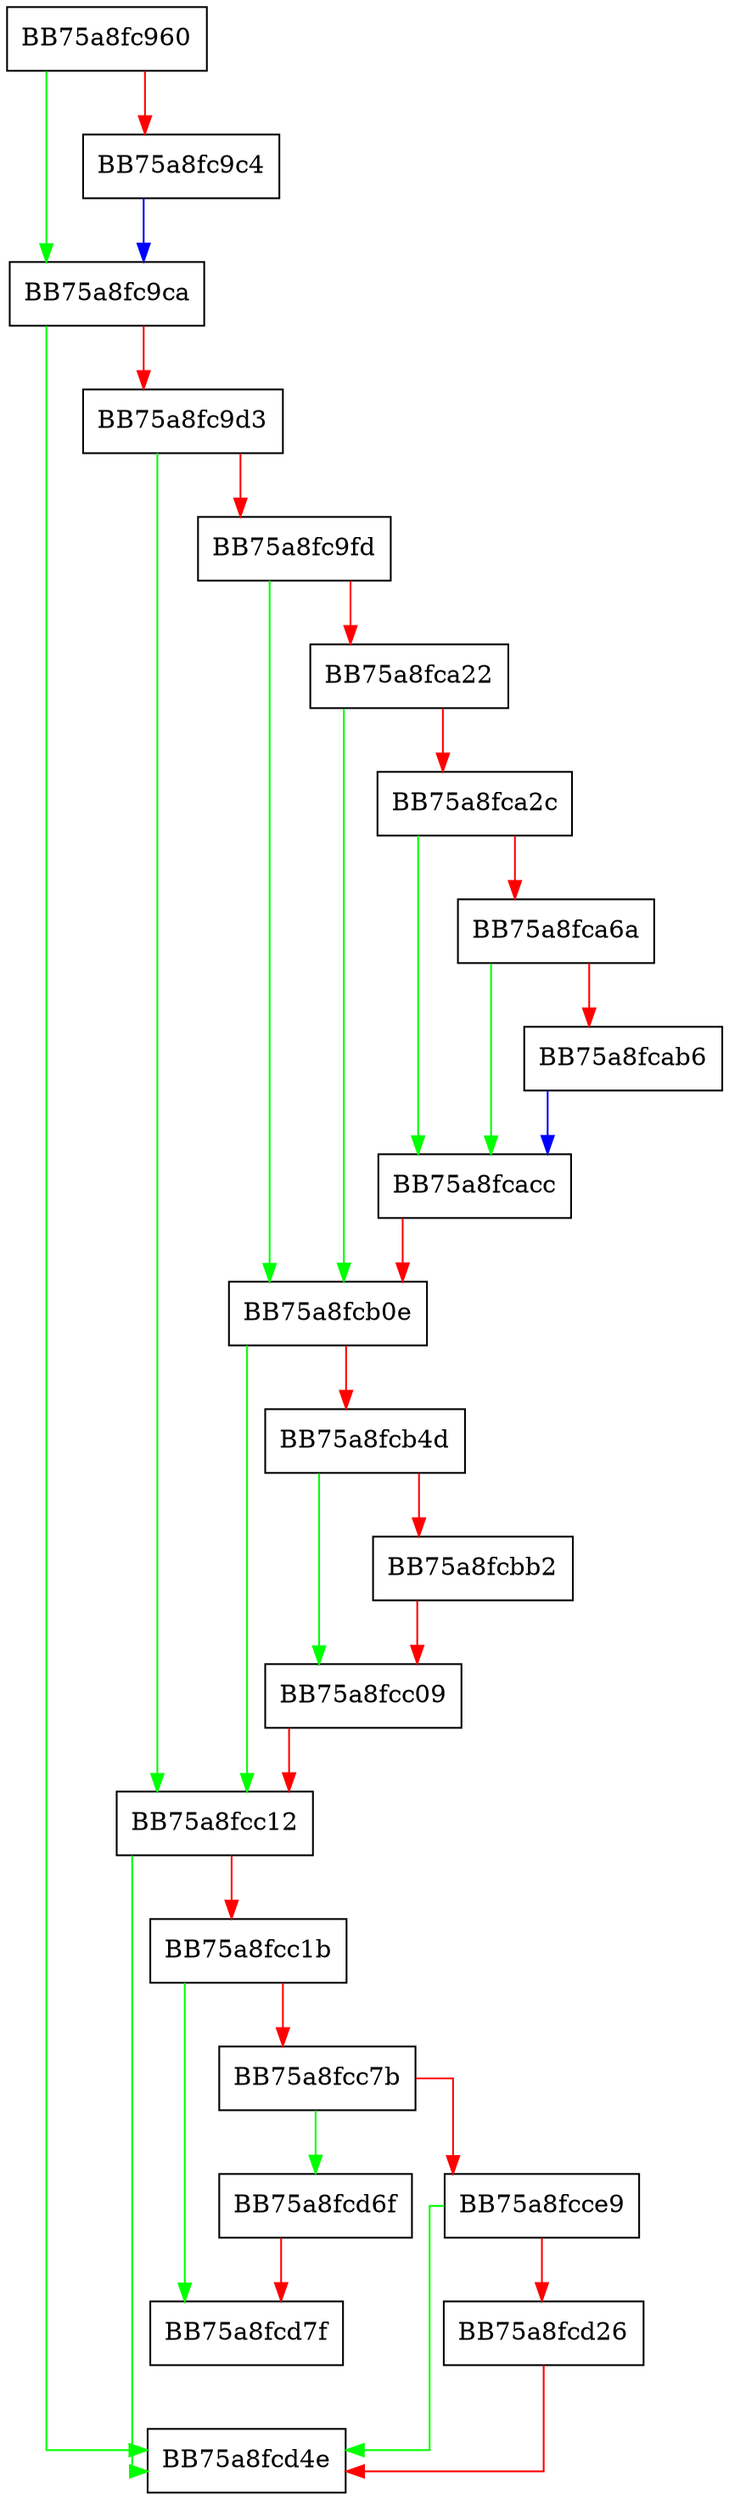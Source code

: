 digraph start {
  node [shape="box"];
  graph [splines=ortho];
  BB75a8fc960 -> BB75a8fc9ca [color="green"];
  BB75a8fc960 -> BB75a8fc9c4 [color="red"];
  BB75a8fc9c4 -> BB75a8fc9ca [color="blue"];
  BB75a8fc9ca -> BB75a8fcd4e [color="green"];
  BB75a8fc9ca -> BB75a8fc9d3 [color="red"];
  BB75a8fc9d3 -> BB75a8fcc12 [color="green"];
  BB75a8fc9d3 -> BB75a8fc9fd [color="red"];
  BB75a8fc9fd -> BB75a8fcb0e [color="green"];
  BB75a8fc9fd -> BB75a8fca22 [color="red"];
  BB75a8fca22 -> BB75a8fcb0e [color="green"];
  BB75a8fca22 -> BB75a8fca2c [color="red"];
  BB75a8fca2c -> BB75a8fcacc [color="green"];
  BB75a8fca2c -> BB75a8fca6a [color="red"];
  BB75a8fca6a -> BB75a8fcacc [color="green"];
  BB75a8fca6a -> BB75a8fcab6 [color="red"];
  BB75a8fcab6 -> BB75a8fcacc [color="blue"];
  BB75a8fcacc -> BB75a8fcb0e [color="red"];
  BB75a8fcb0e -> BB75a8fcc12 [color="green"];
  BB75a8fcb0e -> BB75a8fcb4d [color="red"];
  BB75a8fcb4d -> BB75a8fcc09 [color="green"];
  BB75a8fcb4d -> BB75a8fcbb2 [color="red"];
  BB75a8fcbb2 -> BB75a8fcc09 [color="red"];
  BB75a8fcc09 -> BB75a8fcc12 [color="red"];
  BB75a8fcc12 -> BB75a8fcd4e [color="green"];
  BB75a8fcc12 -> BB75a8fcc1b [color="red"];
  BB75a8fcc1b -> BB75a8fcd7f [color="green"];
  BB75a8fcc1b -> BB75a8fcc7b [color="red"];
  BB75a8fcc7b -> BB75a8fcd6f [color="green"];
  BB75a8fcc7b -> BB75a8fcce9 [color="red"];
  BB75a8fcce9 -> BB75a8fcd4e [color="green"];
  BB75a8fcce9 -> BB75a8fcd26 [color="red"];
  BB75a8fcd26 -> BB75a8fcd4e [color="red"];
  BB75a8fcd6f -> BB75a8fcd7f [color="red"];
}